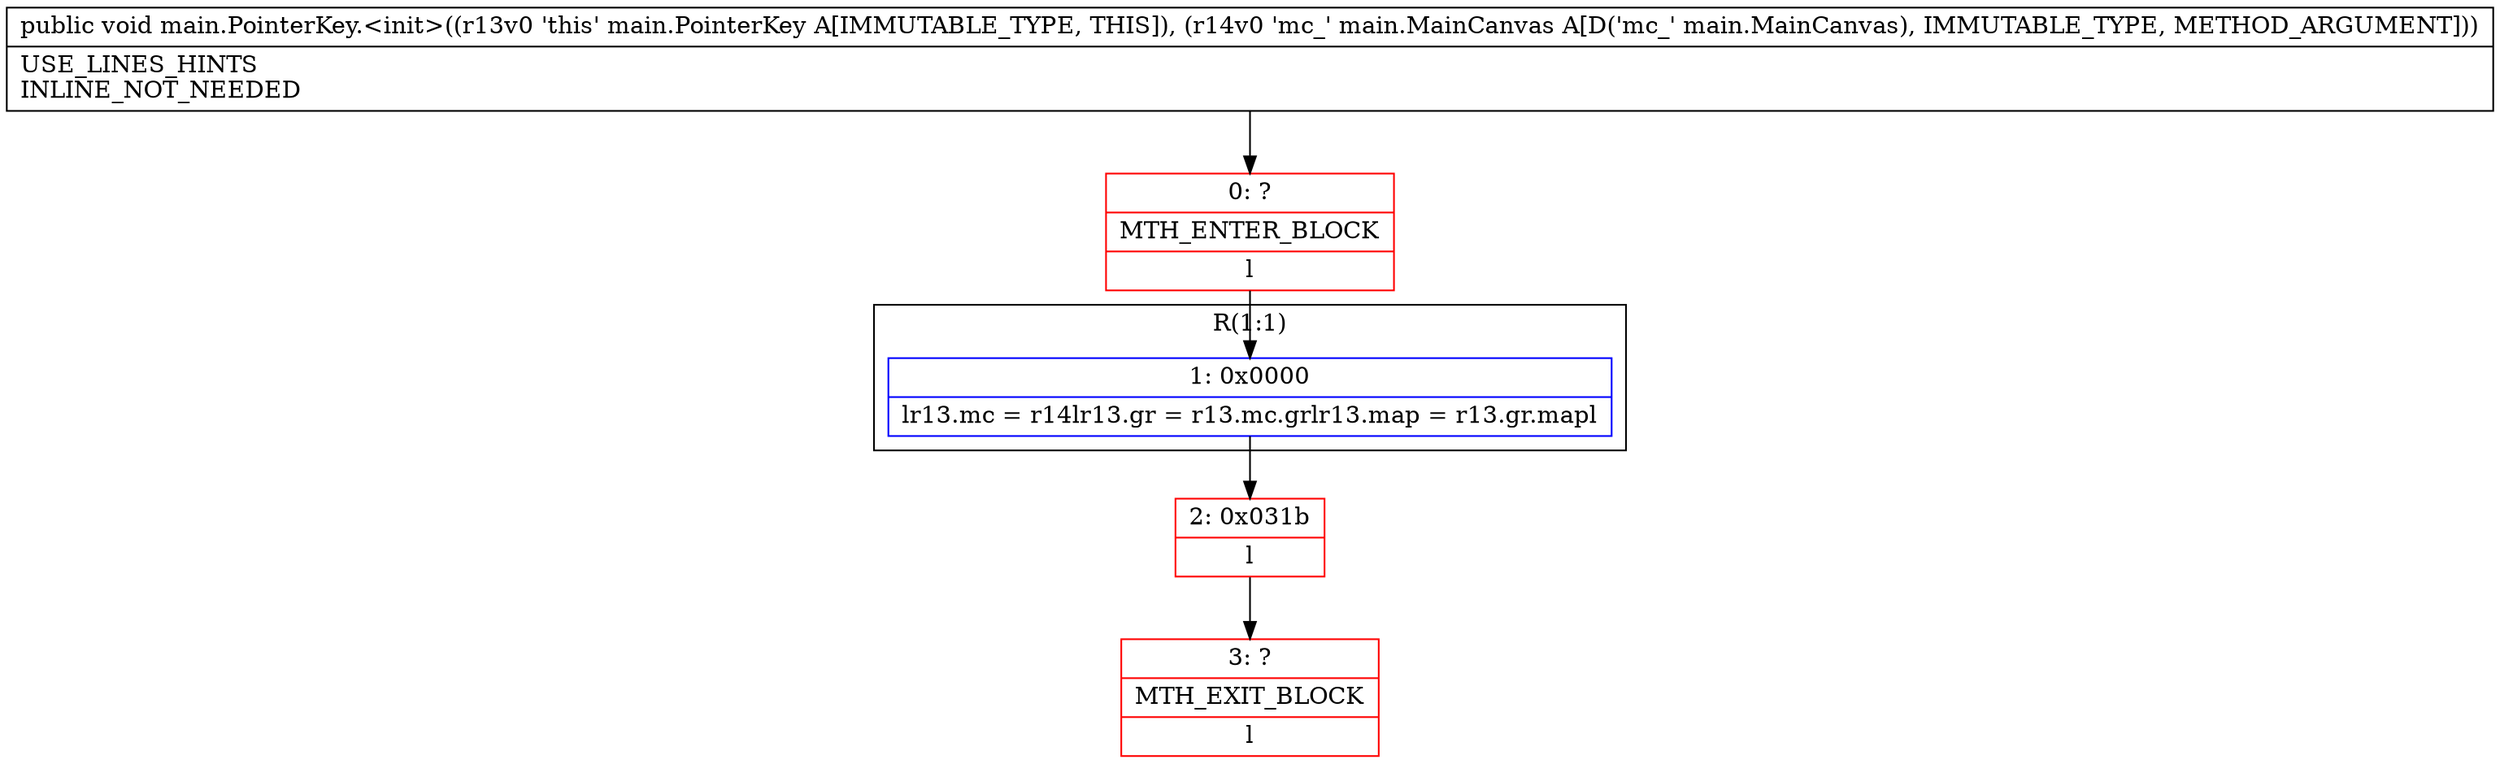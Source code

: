 digraph "CFG formain.PointerKey.\<init\>(Lmain\/MainCanvas;)V" {
subgraph cluster_Region_55998716 {
label = "R(1:1)";
node [shape=record,color=blue];
Node_1 [shape=record,label="{1\:\ 0x0000|lr13.mc = r14lr13.gr = r13.mc.grlr13.map = r13.gr.mapl}"];
}
Node_0 [shape=record,color=red,label="{0\:\ ?|MTH_ENTER_BLOCK\l|l}"];
Node_2 [shape=record,color=red,label="{2\:\ 0x031b|l}"];
Node_3 [shape=record,color=red,label="{3\:\ ?|MTH_EXIT_BLOCK\l|l}"];
MethodNode[shape=record,label="{public void main.PointerKey.\<init\>((r13v0 'this' main.PointerKey A[IMMUTABLE_TYPE, THIS]), (r14v0 'mc_' main.MainCanvas A[D('mc_' main.MainCanvas), IMMUTABLE_TYPE, METHOD_ARGUMENT]))  | USE_LINES_HINTS\lINLINE_NOT_NEEDED\l}"];
MethodNode -> Node_0;
Node_1 -> Node_2;
Node_0 -> Node_1;
Node_2 -> Node_3;
}

